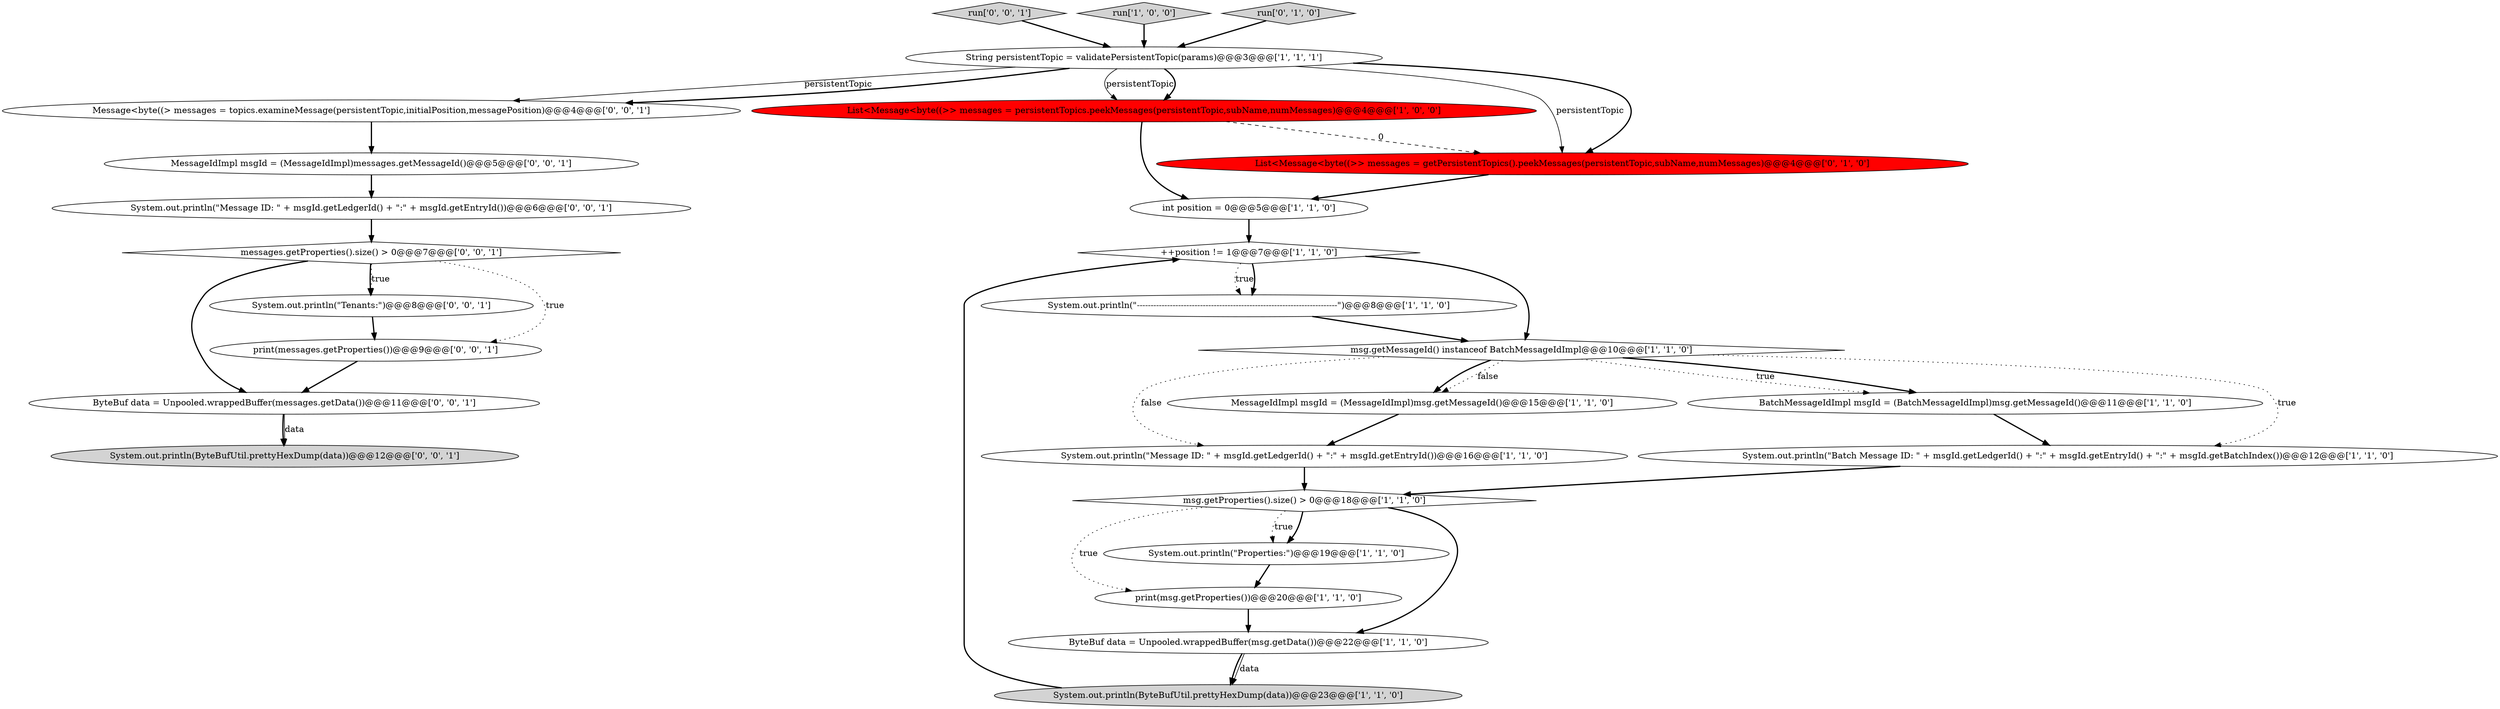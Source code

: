 digraph {
23 [style = filled, label = "System.out.println(\"Tenants:\")@@@8@@@['0', '0', '1']", fillcolor = white, shape = ellipse image = "AAA0AAABBB3BBB"];
1 [style = filled, label = "System.out.println(\"-------------------------------------------------------------------------\")@@@8@@@['1', '1', '0']", fillcolor = white, shape = ellipse image = "AAA0AAABBB1BBB"];
21 [style = filled, label = "Message<byte((> messages = topics.examineMessage(persistentTopic,initialPosition,messagePosition)@@@4@@@['0', '0', '1']", fillcolor = white, shape = ellipse image = "AAA0AAABBB3BBB"];
5 [style = filled, label = "BatchMessageIdImpl msgId = (BatchMessageIdImpl)msg.getMessageId()@@@11@@@['1', '1', '0']", fillcolor = white, shape = ellipse image = "AAA0AAABBB1BBB"];
22 [style = filled, label = "ByteBuf data = Unpooled.wrappedBuffer(messages.getData())@@@11@@@['0', '0', '1']", fillcolor = white, shape = ellipse image = "AAA0AAABBB3BBB"];
15 [style = filled, label = "print(msg.getProperties())@@@20@@@['1', '1', '0']", fillcolor = white, shape = ellipse image = "AAA0AAABBB1BBB"];
8 [style = filled, label = "System.out.println(\"Message ID: \" + msgId.getLedgerId() + \":\" + msgId.getEntryId())@@@16@@@['1', '1', '0']", fillcolor = white, shape = ellipse image = "AAA0AAABBB1BBB"];
19 [style = filled, label = "System.out.println(\"Message ID: \" + msgId.getLedgerId() + \":\" + msgId.getEntryId())@@@6@@@['0', '0', '1']", fillcolor = white, shape = ellipse image = "AAA0AAABBB3BBB"];
26 [style = filled, label = "run['0', '0', '1']", fillcolor = lightgray, shape = diamond image = "AAA0AAABBB3BBB"];
14 [style = filled, label = "System.out.println(\"Properties:\")@@@19@@@['1', '1', '0']", fillcolor = white, shape = ellipse image = "AAA0AAABBB1BBB"];
17 [style = filled, label = "List<Message<byte((>> messages = getPersistentTopics().peekMessages(persistentTopic,subName,numMessages)@@@4@@@['0', '1', '0']", fillcolor = red, shape = ellipse image = "AAA1AAABBB2BBB"];
2 [style = filled, label = "int position = 0@@@5@@@['1', '1', '0']", fillcolor = white, shape = ellipse image = "AAA0AAABBB1BBB"];
25 [style = filled, label = "print(messages.getProperties())@@@9@@@['0', '0', '1']", fillcolor = white, shape = ellipse image = "AAA0AAABBB3BBB"];
7 [style = filled, label = "System.out.println(ByteBufUtil.prettyHexDump(data))@@@23@@@['1', '1', '0']", fillcolor = lightgray, shape = ellipse image = "AAA0AAABBB1BBB"];
10 [style = filled, label = "run['1', '0', '0']", fillcolor = lightgray, shape = diamond image = "AAA0AAABBB1BBB"];
11 [style = filled, label = "msg.getMessageId() instanceof BatchMessageIdImpl@@@10@@@['1', '1', '0']", fillcolor = white, shape = diamond image = "AAA0AAABBB1BBB"];
4 [style = filled, label = "++position != 1@@@7@@@['1', '1', '0']", fillcolor = white, shape = diamond image = "AAA0AAABBB1BBB"];
12 [style = filled, label = "MessageIdImpl msgId = (MessageIdImpl)msg.getMessageId()@@@15@@@['1', '1', '0']", fillcolor = white, shape = ellipse image = "AAA0AAABBB1BBB"];
0 [style = filled, label = "List<Message<byte((>> messages = persistentTopics.peekMessages(persistentTopic,subName,numMessages)@@@4@@@['1', '0', '0']", fillcolor = red, shape = ellipse image = "AAA1AAABBB1BBB"];
6 [style = filled, label = "ByteBuf data = Unpooled.wrappedBuffer(msg.getData())@@@22@@@['1', '1', '0']", fillcolor = white, shape = ellipse image = "AAA0AAABBB1BBB"];
16 [style = filled, label = "run['0', '1', '0']", fillcolor = lightgray, shape = diamond image = "AAA0AAABBB2BBB"];
20 [style = filled, label = "System.out.println(ByteBufUtil.prettyHexDump(data))@@@12@@@['0', '0', '1']", fillcolor = lightgray, shape = ellipse image = "AAA0AAABBB3BBB"];
24 [style = filled, label = "MessageIdImpl msgId = (MessageIdImpl)messages.getMessageId()@@@5@@@['0', '0', '1']", fillcolor = white, shape = ellipse image = "AAA0AAABBB3BBB"];
18 [style = filled, label = "messages.getProperties().size() > 0@@@7@@@['0', '0', '1']", fillcolor = white, shape = diamond image = "AAA0AAABBB3BBB"];
3 [style = filled, label = "msg.getProperties().size() > 0@@@18@@@['1', '1', '0']", fillcolor = white, shape = diamond image = "AAA0AAABBB1BBB"];
13 [style = filled, label = "String persistentTopic = validatePersistentTopic(params)@@@3@@@['1', '1', '1']", fillcolor = white, shape = ellipse image = "AAA0AAABBB1BBB"];
9 [style = filled, label = "System.out.println(\"Batch Message ID: \" + msgId.getLedgerId() + \":\" + msgId.getEntryId() + \":\" + msgId.getBatchIndex())@@@12@@@['1', '1', '0']", fillcolor = white, shape = ellipse image = "AAA0AAABBB1BBB"];
13->0 [style = solid, label="persistentTopic"];
13->17 [style = solid, label="persistentTopic"];
23->25 [style = bold, label=""];
16->13 [style = bold, label=""];
19->18 [style = bold, label=""];
24->19 [style = bold, label=""];
18->23 [style = bold, label=""];
5->9 [style = bold, label=""];
25->22 [style = bold, label=""];
18->25 [style = dotted, label="true"];
4->1 [style = dotted, label="true"];
11->12 [style = dotted, label="false"];
0->2 [style = bold, label=""];
3->14 [style = bold, label=""];
8->3 [style = bold, label=""];
3->6 [style = bold, label=""];
11->9 [style = dotted, label="true"];
11->12 [style = bold, label=""];
15->6 [style = bold, label=""];
21->24 [style = bold, label=""];
11->5 [style = dotted, label="true"];
7->4 [style = bold, label=""];
2->4 [style = bold, label=""];
0->17 [style = dashed, label="0"];
26->13 [style = bold, label=""];
3->14 [style = dotted, label="true"];
1->11 [style = bold, label=""];
13->21 [style = solid, label="persistentTopic"];
11->5 [style = bold, label=""];
13->17 [style = bold, label=""];
6->7 [style = solid, label="data"];
18->22 [style = bold, label=""];
17->2 [style = bold, label=""];
10->13 [style = bold, label=""];
22->20 [style = bold, label=""];
12->8 [style = bold, label=""];
3->15 [style = dotted, label="true"];
9->3 [style = bold, label=""];
14->15 [style = bold, label=""];
4->1 [style = bold, label=""];
22->20 [style = solid, label="data"];
11->8 [style = dotted, label="false"];
6->7 [style = bold, label=""];
4->11 [style = bold, label=""];
13->21 [style = bold, label=""];
13->0 [style = bold, label=""];
18->23 [style = dotted, label="true"];
}
